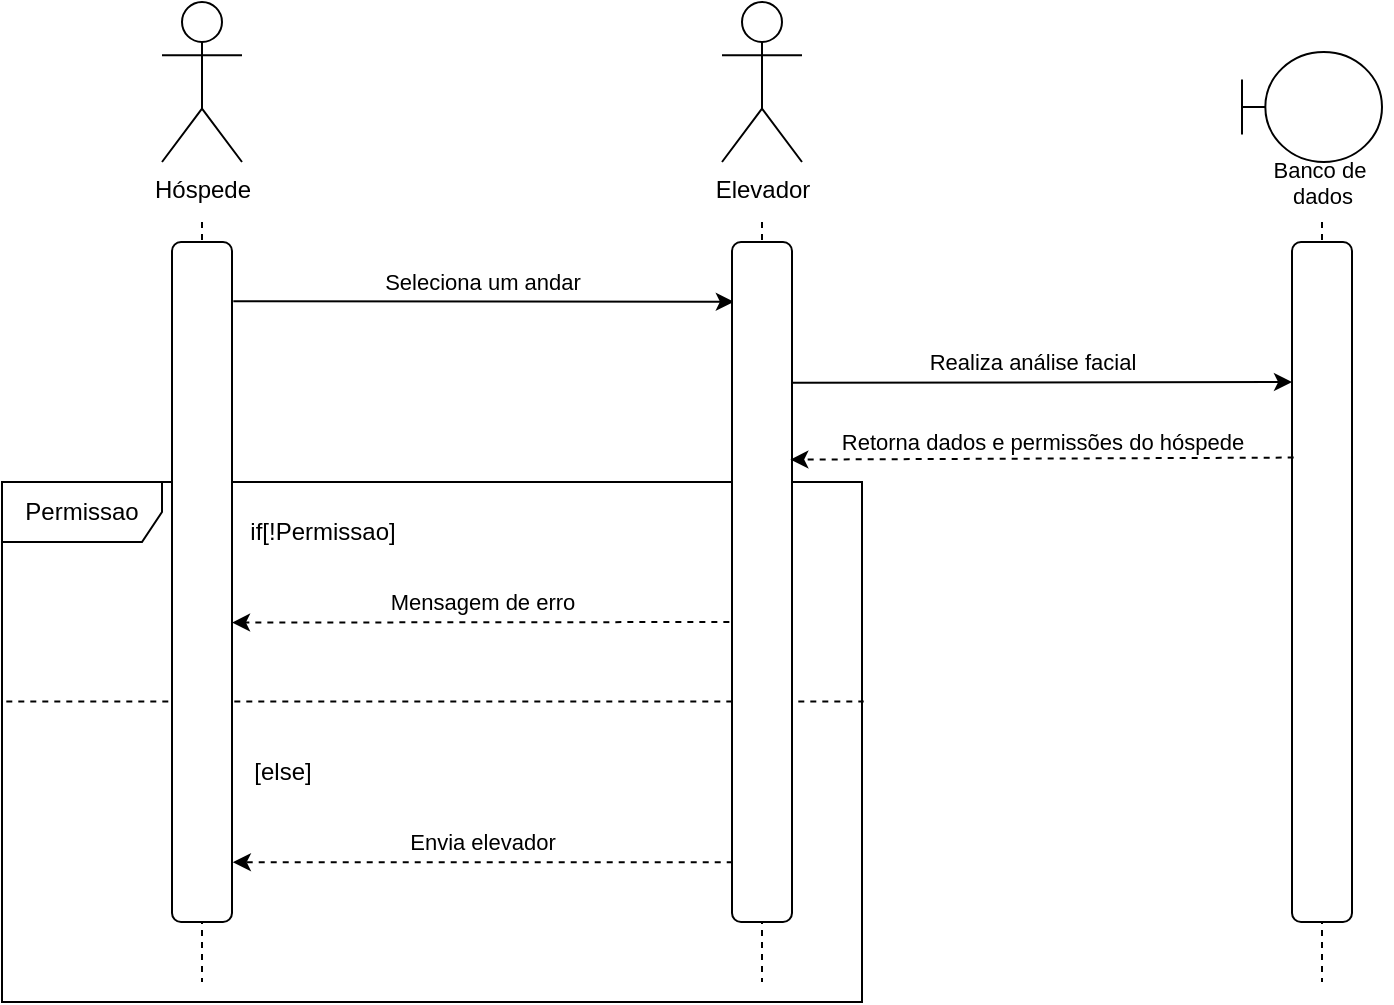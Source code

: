 <mxfile version="24.7.16">
  <diagram name="Página-1" id="ndIE9iRu-5RsDKBhaJrT">
    <mxGraphModel dx="1195" dy="643" grid="1" gridSize="10" guides="1" tooltips="1" connect="1" arrows="1" fold="1" page="1" pageScale="1" pageWidth="827" pageHeight="1169" math="0" shadow="0">
      <root>
        <mxCell id="0" />
        <mxCell id="1" parent="0" />
        <mxCell id="MVGgcwuGfcrAvFL7aOCa-16" value="" style="endArrow=none;html=1;rounded=0;exitX=0.005;exitY=0.422;exitDx=0;exitDy=0;exitPerimeter=0;entryX=1.002;entryY=0.422;entryDx=0;entryDy=0;entryPerimeter=0;dashed=1;" edge="1" parent="1" source="MVGgcwuGfcrAvFL7aOCa-14" target="MVGgcwuGfcrAvFL7aOCa-14">
          <mxGeometry width="50" height="50" relative="1" as="geometry">
            <mxPoint x="320" y="430" as="sourcePoint" />
            <mxPoint x="370" y="380" as="targetPoint" />
          </mxGeometry>
        </mxCell>
        <mxCell id="MVGgcwuGfcrAvFL7aOCa-14" value="Permissao" style="shape=umlFrame;whiteSpace=wrap;html=1;pointerEvents=0;width=80;height=30;" vertex="1" parent="1">
          <mxGeometry x="40" y="350" width="430" height="260" as="geometry" />
        </mxCell>
        <mxCell id="MVGgcwuGfcrAvFL7aOCa-1" style="edgeStyle=orthogonalEdgeStyle;rounded=0;orthogonalLoop=1;jettySize=auto;html=1;endArrow=none;endFill=0;dashed=1;" edge="1" parent="1">
          <mxGeometry relative="1" as="geometry">
            <mxPoint x="140" y="600" as="targetPoint" />
            <mxPoint x="140" y="220" as="sourcePoint" />
          </mxGeometry>
        </mxCell>
        <mxCell id="MVGgcwuGfcrAvFL7aOCa-2" value="Hóspede" style="shape=umlActor;verticalLabelPosition=bottom;verticalAlign=top;html=1;outlineConnect=0;" vertex="1" parent="1">
          <mxGeometry x="120" y="110" width="40" height="80" as="geometry" />
        </mxCell>
        <mxCell id="MVGgcwuGfcrAvFL7aOCa-3" value="" style="rounded=1;whiteSpace=wrap;html=1;" vertex="1" parent="1">
          <mxGeometry x="125" y="230" width="30" height="340" as="geometry" />
        </mxCell>
        <mxCell id="MVGgcwuGfcrAvFL7aOCa-4" value="Seleciona um andar" style="endArrow=classic;html=1;rounded=0;exitX=1.022;exitY=0.087;exitDx=0;exitDy=0;exitPerimeter=0;entryX=0.031;entryY=0.088;entryDx=0;entryDy=0;entryPerimeter=0;" edge="1" parent="1" source="MVGgcwuGfcrAvFL7aOCa-3" target="MVGgcwuGfcrAvFL7aOCa-7">
          <mxGeometry x="-0.006" y="10" width="50" height="50" relative="1" as="geometry">
            <mxPoint x="390" y="320" as="sourcePoint" />
            <mxPoint x="400" y="260" as="targetPoint" />
            <mxPoint as="offset" />
          </mxGeometry>
        </mxCell>
        <mxCell id="MVGgcwuGfcrAvFL7aOCa-5" style="edgeStyle=orthogonalEdgeStyle;rounded=0;orthogonalLoop=1;jettySize=auto;html=1;endArrow=none;endFill=0;dashed=1;" edge="1" parent="1">
          <mxGeometry relative="1" as="geometry">
            <mxPoint x="420" y="600" as="targetPoint" />
            <mxPoint x="420" y="220" as="sourcePoint" />
          </mxGeometry>
        </mxCell>
        <mxCell id="MVGgcwuGfcrAvFL7aOCa-6" value="Elevador" style="shape=umlActor;verticalLabelPosition=bottom;verticalAlign=top;html=1;outlineConnect=0;" vertex="1" parent="1">
          <mxGeometry x="400" y="110" width="40" height="80" as="geometry" />
        </mxCell>
        <mxCell id="MVGgcwuGfcrAvFL7aOCa-7" value="" style="rounded=1;whiteSpace=wrap;html=1;" vertex="1" parent="1">
          <mxGeometry x="405" y="230" width="30" height="340" as="geometry" />
        </mxCell>
        <mxCell id="MVGgcwuGfcrAvFL7aOCa-8" value="Realiza análise facial" style="endArrow=classic;html=1;rounded=0;exitX=1;exitY=0.207;exitDx=0;exitDy=0;exitPerimeter=0;entryX=0;entryY=0.206;entryDx=0;entryDy=0;entryPerimeter=0;" edge="1" parent="1" source="MVGgcwuGfcrAvFL7aOCa-7" target="MVGgcwuGfcrAvFL7aOCa-11">
          <mxGeometry x="-0.04" y="10" width="50" height="50" relative="1" as="geometry">
            <mxPoint x="500" y="310" as="sourcePoint" />
            <mxPoint x="680" y="300" as="targetPoint" />
            <mxPoint as="offset" />
          </mxGeometry>
        </mxCell>
        <mxCell id="MVGgcwuGfcrAvFL7aOCa-9" style="edgeStyle=orthogonalEdgeStyle;rounded=0;orthogonalLoop=1;jettySize=auto;html=1;endArrow=none;endFill=0;dashed=1;" edge="1" parent="1">
          <mxGeometry relative="1" as="geometry">
            <mxPoint x="700" y="600" as="targetPoint" />
            <mxPoint x="700" y="220" as="sourcePoint" />
          </mxGeometry>
        </mxCell>
        <mxCell id="MVGgcwuGfcrAvFL7aOCa-11" value="" style="rounded=1;whiteSpace=wrap;html=1;" vertex="1" parent="1">
          <mxGeometry x="685" y="230" width="30" height="340" as="geometry" />
        </mxCell>
        <mxCell id="MVGgcwuGfcrAvFL7aOCa-12" value="Retorna dados e permissões do hóspede" style="endArrow=classic;html=1;rounded=0;entryX=0.972;entryY=0.32;entryDx=0;entryDy=0;entryPerimeter=0;exitX=0.028;exitY=0.317;exitDx=0;exitDy=0;exitPerimeter=0;dashed=1;" edge="1" parent="1" source="MVGgcwuGfcrAvFL7aOCa-11" target="MVGgcwuGfcrAvFL7aOCa-7">
          <mxGeometry x="-0.0" y="-8" width="50" height="50" relative="1" as="geometry">
            <mxPoint x="500" y="400" as="sourcePoint" />
            <mxPoint x="550" y="350" as="targetPoint" />
            <mxPoint as="offset" />
          </mxGeometry>
        </mxCell>
        <mxCell id="MVGgcwuGfcrAvFL7aOCa-13" value="Mensagem de erro" style="endArrow=classic;html=1;rounded=0;entryX=1.011;entryY=0.442;entryDx=0;entryDy=0;entryPerimeter=0;dashed=1;" edge="1" parent="1">
          <mxGeometry x="-0.005" y="-10" width="50" height="50" relative="1" as="geometry">
            <mxPoint x="403.67" y="420" as="sourcePoint" />
            <mxPoint x="155.0" y="420.28" as="targetPoint" />
            <mxPoint as="offset" />
          </mxGeometry>
        </mxCell>
        <mxCell id="MVGgcwuGfcrAvFL7aOCa-15" value="if[!Permissao]" style="text;html=1;align=center;verticalAlign=middle;resizable=0;points=[];autosize=1;strokeColor=none;fillColor=none;" vertex="1" parent="1">
          <mxGeometry x="150" y="360" width="100" height="30" as="geometry" />
        </mxCell>
        <mxCell id="MVGgcwuGfcrAvFL7aOCa-17" value="[else]" style="text;html=1;align=center;verticalAlign=middle;resizable=0;points=[];autosize=1;strokeColor=none;fillColor=none;" vertex="1" parent="1">
          <mxGeometry x="155" y="480" width="50" height="30" as="geometry" />
        </mxCell>
        <mxCell id="MVGgcwuGfcrAvFL7aOCa-18" value="Envia elevador" style="endArrow=classic;html=1;rounded=0;entryX=1.014;entryY=0.912;entryDx=0;entryDy=0;entryPerimeter=0;exitX=0.012;exitY=0.912;exitDx=0;exitDy=0;exitPerimeter=0;dashed=1;" edge="1" parent="1" source="MVGgcwuGfcrAvFL7aOCa-7" target="MVGgcwuGfcrAvFL7aOCa-3">
          <mxGeometry x="0.003" y="-10" width="50" height="50" relative="1" as="geometry">
            <mxPoint x="280" y="400" as="sourcePoint" />
            <mxPoint x="330" y="350" as="targetPoint" />
            <mxPoint as="offset" />
          </mxGeometry>
        </mxCell>
        <mxCell id="MVGgcwuGfcrAvFL7aOCa-19" value="" style="shape=umlBoundary;whiteSpace=wrap;html=1;" vertex="1" parent="1">
          <mxGeometry x="660" y="135" width="70" height="55" as="geometry" />
        </mxCell>
        <mxCell id="MVGgcwuGfcrAvFL7aOCa-20" value="&lt;font style=&quot;font-size: 11px;&quot;&gt;Banco de&amp;nbsp;&lt;/font&gt;&lt;div style=&quot;font-size: 11px;&quot;&gt;&lt;font style=&quot;font-size: 11px;&quot;&gt;dados&lt;/font&gt;&lt;/div&gt;" style="text;html=1;align=center;verticalAlign=middle;resizable=0;points=[];autosize=1;strokeColor=none;fillColor=none;" vertex="1" parent="1">
          <mxGeometry x="665" y="180" width="70" height="40" as="geometry" />
        </mxCell>
      </root>
    </mxGraphModel>
  </diagram>
</mxfile>
